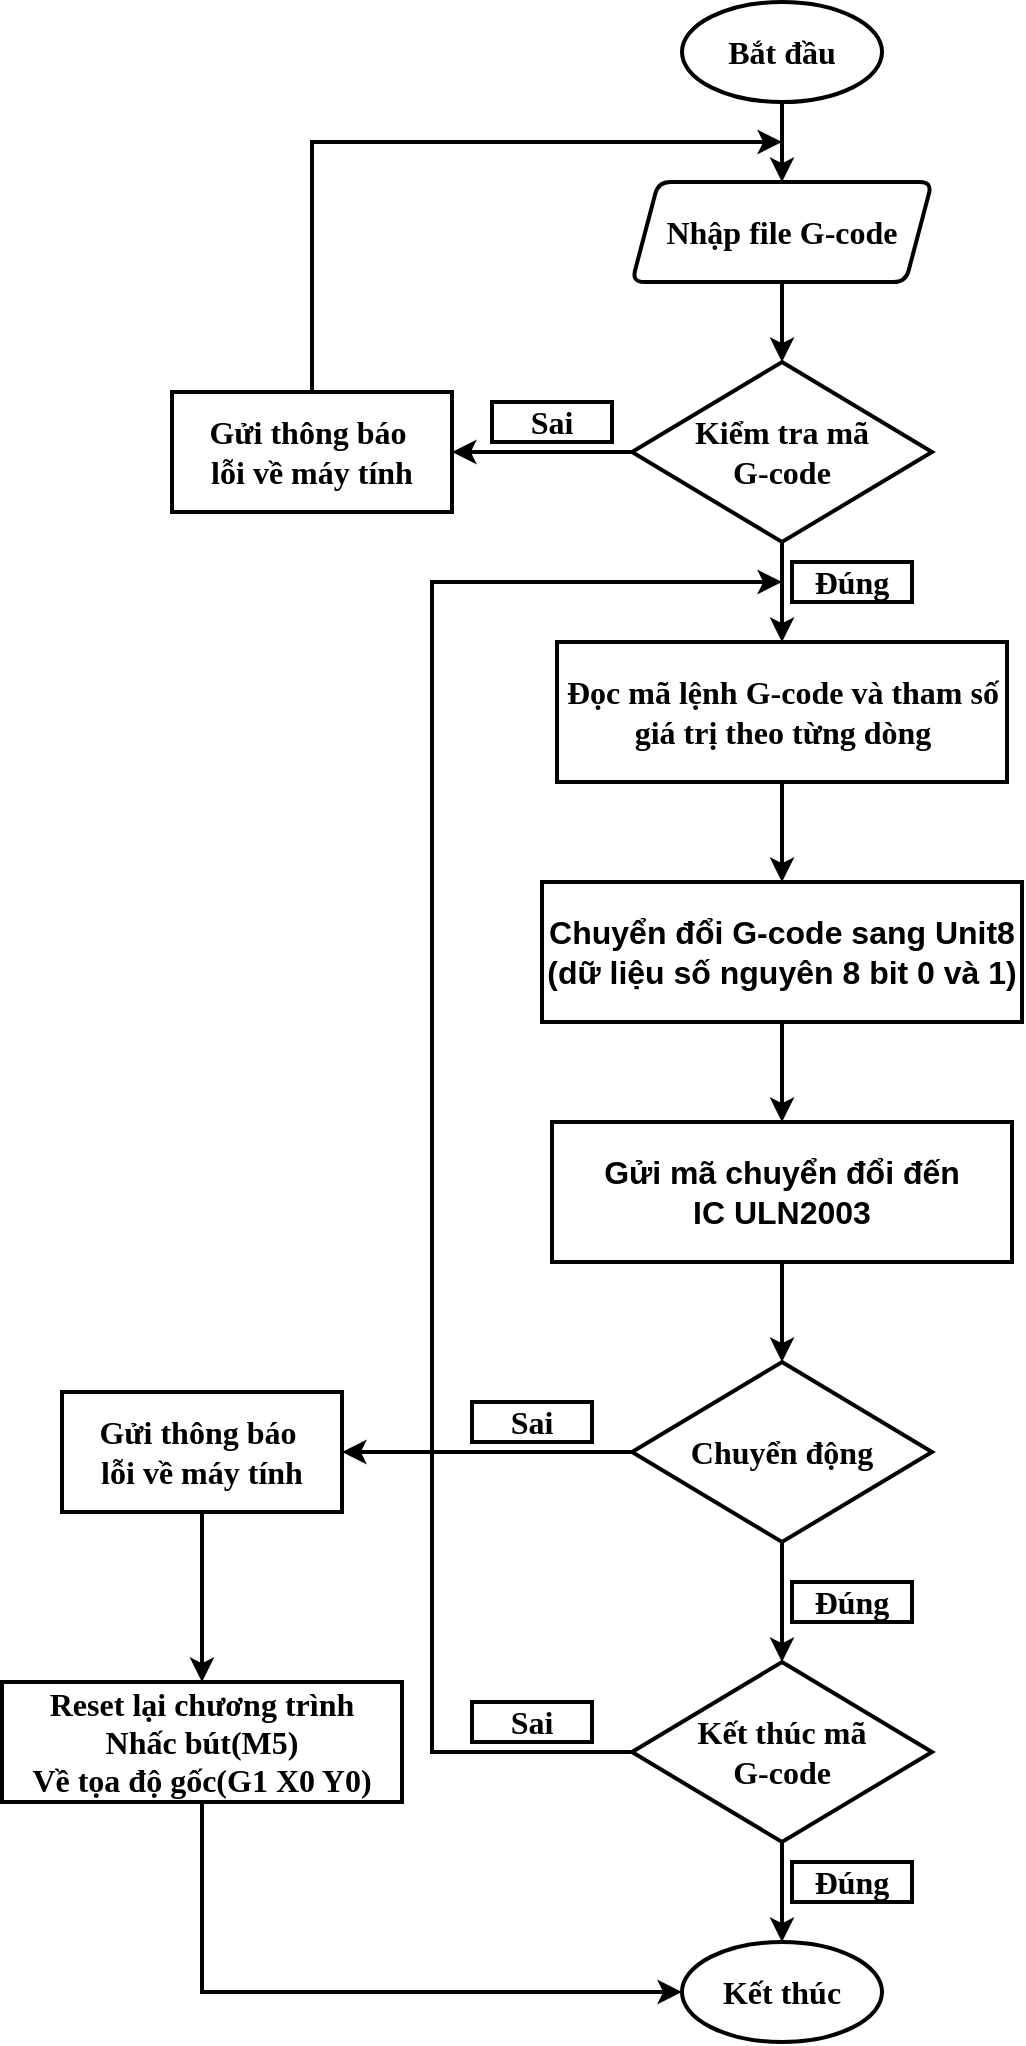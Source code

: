 <mxfile version="20.0.3" type="device"><diagram id="yVpE-I47BxNcSZWP8JKQ" name="Page-1"><mxGraphModel dx="2007" dy="1761" grid="1" gridSize="10" guides="1" tooltips="1" connect="1" arrows="1" fold="1" page="1" pageScale="1" pageWidth="850" pageHeight="1100" math="0" shadow="0"><root><mxCell id="0"/><mxCell id="1" parent="0"/><mxCell id="rMIhNN1YJFxJ-LEvgFmm-1" value="&lt;font style=&quot;font-size: 16px;&quot; face=&quot;Times New Roman&quot;&gt;&lt;b&gt;Bắt đầu&lt;/b&gt;&lt;/font&gt;" style="strokeWidth=2;html=1;shape=mxgraph.flowchart.start_1;whiteSpace=wrap;" parent="1" vertex="1"><mxGeometry x="5" y="-1010" width="100" height="50" as="geometry"/></mxCell><mxCell id="rMIhNN1YJFxJ-LEvgFmm-2" value="&lt;b&gt;Nhập file G-code&lt;/b&gt;" style="shape=parallelogram;html=1;strokeWidth=2;perimeter=parallelogramPerimeter;whiteSpace=wrap;rounded=1;arcSize=12;size=0.088;fontFamily=Times New Roman;fontSize=16;" parent="1" vertex="1"><mxGeometry x="-20" y="-920" width="150" height="50" as="geometry"/></mxCell><mxCell id="rMIhNN1YJFxJ-LEvgFmm-3" value="&lt;b&gt;Đọc mã lệnh G-code và tham số giá trị theo từng dòng&lt;/b&gt;" style="rounded=1;whiteSpace=wrap;html=1;absoluteArcSize=1;arcSize=0;strokeWidth=2;fontFamily=Times New Roman;fontSize=16;" parent="1" vertex="1"><mxGeometry x="-57.5" y="-690" width="225" height="70" as="geometry"/></mxCell><mxCell id="rMIhNN1YJFxJ-LEvgFmm-20" value="" style="endArrow=classic;html=1;rounded=0;fontFamily=Times New Roman;fontSize=16;exitX=0.5;exitY=1;exitDx=0;exitDy=0;exitPerimeter=0;entryX=0.5;entryY=0;entryDx=0;entryDy=0;strokeWidth=2;" parent="1" source="rMIhNN1YJFxJ-LEvgFmm-1" target="rMIhNN1YJFxJ-LEvgFmm-2" edge="1"><mxGeometry width="50" height="50" relative="1" as="geometry"><mxPoint x="35" y="-820" as="sourcePoint"/><mxPoint x="85" y="-870" as="targetPoint"/></mxGeometry></mxCell><mxCell id="bopmP3aB23xJkBOUzR_m-1" value="&lt;b style=&quot;&quot;&gt;Kiểm tra mã &lt;br&gt;G-code&lt;br&gt;&lt;/b&gt;" style="rhombus;whiteSpace=wrap;html=1;fontFamily=Times New Roman;fontSize=16;strokeWidth=2;" parent="1" vertex="1"><mxGeometry x="-20" y="-830" width="150" height="90" as="geometry"/></mxCell><mxCell id="bopmP3aB23xJkBOUzR_m-2" value="" style="endArrow=classic;html=1;rounded=0;fontFamily=Times New Roman;fontSize=16;strokeWidth=2;exitX=0.5;exitY=1;exitDx=0;exitDy=0;entryX=0.5;entryY=0;entryDx=0;entryDy=0;" parent="1" source="rMIhNN1YJFxJ-LEvgFmm-2" target="bopmP3aB23xJkBOUzR_m-1" edge="1"><mxGeometry width="50" height="50" relative="1" as="geometry"><mxPoint x="170" y="-750" as="sourcePoint"/><mxPoint x="220" y="-800" as="targetPoint"/></mxGeometry></mxCell><mxCell id="bopmP3aB23xJkBOUzR_m-4" value="&lt;b&gt;Sai&lt;/b&gt;" style="rounded=0;whiteSpace=wrap;html=1;fontFamily=Times New Roman;fontSize=16;strokeWidth=2;" parent="1" vertex="1"><mxGeometry x="-90" y="-810" width="60" height="20" as="geometry"/></mxCell><mxCell id="bopmP3aB23xJkBOUzR_m-5" value="&lt;b&gt;Gửi thông báo&amp;nbsp;&lt;br&gt;lỗi về máy tính&lt;/b&gt;" style="rounded=0;whiteSpace=wrap;html=1;fontFamily=Times New Roman;fontSize=16;strokeWidth=2;" parent="1" vertex="1"><mxGeometry x="-250" y="-815" width="140" height="60" as="geometry"/></mxCell><mxCell id="bopmP3aB23xJkBOUzR_m-6" value="" style="endArrow=classic;html=1;rounded=0;fontFamily=Times New Roman;fontSize=16;strokeWidth=2;exitX=0;exitY=0.5;exitDx=0;exitDy=0;entryX=1;entryY=0.5;entryDx=0;entryDy=0;" parent="1" source="bopmP3aB23xJkBOUzR_m-1" target="bopmP3aB23xJkBOUzR_m-5" edge="1"><mxGeometry width="50" height="50" relative="1" as="geometry"><mxPoint x="-80" y="-720" as="sourcePoint"/><mxPoint x="-30" y="-770" as="targetPoint"/></mxGeometry></mxCell><mxCell id="bopmP3aB23xJkBOUzR_m-7" value="" style="endArrow=classic;html=1;rounded=0;fontFamily=Times New Roman;fontSize=16;strokeWidth=2;exitX=0.5;exitY=0;exitDx=0;exitDy=0;" parent="1" source="bopmP3aB23xJkBOUzR_m-5" edge="1"><mxGeometry width="50" height="50" relative="1" as="geometry"><mxPoint x="-190" y="-820" as="sourcePoint"/><mxPoint x="55" y="-940" as="targetPoint"/><Array as="points"><mxPoint x="-180" y="-940"/></Array></mxGeometry></mxCell><mxCell id="bopmP3aB23xJkBOUzR_m-8" value="" style="endArrow=classic;html=1;rounded=0;fontFamily=Times New Roman;fontSize=16;strokeWidth=2;exitX=0.5;exitY=1;exitDx=0;exitDy=0;entryX=0.5;entryY=0;entryDx=0;entryDy=0;" parent="1" source="bopmP3aB23xJkBOUzR_m-1" target="rMIhNN1YJFxJ-LEvgFmm-3" edge="1"><mxGeometry width="50" height="50" relative="1" as="geometry"><mxPoint x="80" y="-740" as="sourcePoint"/><mxPoint x="130" y="-790" as="targetPoint"/></mxGeometry></mxCell><mxCell id="bopmP3aB23xJkBOUzR_m-9" value="&lt;b&gt;Đúng&lt;/b&gt;" style="rounded=0;whiteSpace=wrap;html=1;fontFamily=Times New Roman;fontSize=16;strokeWidth=2;" parent="1" vertex="1"><mxGeometry x="60" y="-730" width="60" height="20" as="geometry"/></mxCell><mxCell id="MrKtSvB0i2JDLtORozri-1" value="&lt;b&gt;&lt;font style=&quot;font-size: 16px;&quot;&gt;Chuyển đổi G-code sang Unit8&lt;br&gt;(dữ liệu số nguyên 8 bit 0 và 1)&lt;/font&gt;&lt;/b&gt;" style="rounded=0;whiteSpace=wrap;html=1;strokeWidth=2;" parent="1" vertex="1"><mxGeometry x="-65" y="-570" width="240" height="70" as="geometry"/></mxCell><mxCell id="MrKtSvB0i2JDLtORozri-2" value="" style="endArrow=classic;html=1;rounded=0;fontSize=16;exitX=0.5;exitY=1;exitDx=0;exitDy=0;entryX=0.5;entryY=0;entryDx=0;entryDy=0;strokeWidth=2;" parent="1" source="rMIhNN1YJFxJ-LEvgFmm-3" target="MrKtSvB0i2JDLtORozri-1" edge="1"><mxGeometry width="50" height="50" relative="1" as="geometry"><mxPoint x="10" y="-550" as="sourcePoint"/><mxPoint x="60" y="-600" as="targetPoint"/></mxGeometry></mxCell><mxCell id="MrKtSvB0i2JDLtORozri-3" value="&lt;b style=&quot;&quot;&gt;Chuyển động&lt;br&gt;&lt;/b&gt;" style="rhombus;whiteSpace=wrap;html=1;fontFamily=Times New Roman;fontSize=16;strokeWidth=2;" parent="1" vertex="1"><mxGeometry x="-20" y="-330" width="150" height="90" as="geometry"/></mxCell><mxCell id="MrKtSvB0i2JDLtORozri-4" value="&lt;span style=&quot;font-size: 16px;&quot;&gt;&lt;b&gt;Gửi mã chuyển đổi đến &lt;br&gt;IC ULN2003&lt;/b&gt;&lt;/span&gt;" style="rounded=0;whiteSpace=wrap;html=1;strokeWidth=2;" parent="1" vertex="1"><mxGeometry x="-60" y="-450" width="230" height="70" as="geometry"/></mxCell><mxCell id="MrKtSvB0i2JDLtORozri-5" value="" style="endArrow=classic;html=1;rounded=0;fontSize=16;strokeWidth=2;exitX=0.5;exitY=1;exitDx=0;exitDy=0;entryX=0.5;entryY=0;entryDx=0;entryDy=0;" parent="1" source="MrKtSvB0i2JDLtORozri-1" target="MrKtSvB0i2JDLtORozri-4" edge="1"><mxGeometry width="50" height="50" relative="1" as="geometry"><mxPoint x="110" y="-440" as="sourcePoint"/><mxPoint x="160" y="-490" as="targetPoint"/></mxGeometry></mxCell><mxCell id="MrKtSvB0i2JDLtORozri-6" value="" style="endArrow=classic;html=1;rounded=0;fontSize=16;strokeWidth=2;exitX=0.5;exitY=1;exitDx=0;exitDy=0;entryX=0.5;entryY=0;entryDx=0;entryDy=0;" parent="1" source="MrKtSvB0i2JDLtORozri-4" target="MrKtSvB0i2JDLtORozri-3" edge="1"><mxGeometry width="50" height="50" relative="1" as="geometry"><mxPoint x="110" y="-240" as="sourcePoint"/><mxPoint x="160" y="-290" as="targetPoint"/></mxGeometry></mxCell><mxCell id="MrKtSvB0i2JDLtORozri-8" value="&lt;b&gt;Kết thúc&lt;/b&gt;" style="strokeWidth=2;html=1;shape=mxgraph.flowchart.start_1;whiteSpace=wrap;fontFamily=Times New Roman;fontSize=16;" parent="1" vertex="1"><mxGeometry x="5" y="-40" width="100" height="50" as="geometry"/></mxCell><mxCell id="MrKtSvB0i2JDLtORozri-9" value="&lt;b&gt;Đúng&lt;/b&gt;" style="rounded=0;whiteSpace=wrap;html=1;fontFamily=Times New Roman;fontSize=16;strokeWidth=2;" parent="1" vertex="1"><mxGeometry x="60" y="-220" width="60" height="20" as="geometry"/></mxCell><mxCell id="MrKtSvB0i2JDLtORozri-10" value="&lt;b&gt;Sai&lt;/b&gt;" style="rounded=0;whiteSpace=wrap;html=1;fontFamily=Times New Roman;fontSize=16;strokeWidth=2;" parent="1" vertex="1"><mxGeometry x="-100" y="-310" width="60" height="20" as="geometry"/></mxCell><mxCell id="MrKtSvB0i2JDLtORozri-11" value="&lt;b style=&quot;&quot;&gt;Kết thúc mã&lt;br&gt;G-code&lt;br&gt;&lt;/b&gt;" style="rhombus;whiteSpace=wrap;html=1;fontFamily=Times New Roman;fontSize=16;strokeWidth=2;" parent="1" vertex="1"><mxGeometry x="-20" y="-180" width="150" height="90" as="geometry"/></mxCell><mxCell id="MrKtSvB0i2JDLtORozri-12" value="" style="endArrow=classic;html=1;rounded=0;fontSize=16;strokeWidth=2;exitX=0.5;exitY=1;exitDx=0;exitDy=0;entryX=0.5;entryY=0;entryDx=0;entryDy=0;entryPerimeter=0;" parent="1" source="MrKtSvB0i2JDLtORozri-11" target="MrKtSvB0i2JDLtORozri-8" edge="1"><mxGeometry width="50" height="50" relative="1" as="geometry"><mxPoint x="120" y="-160" as="sourcePoint"/><mxPoint x="170" y="-210" as="targetPoint"/></mxGeometry></mxCell><mxCell id="MrKtSvB0i2JDLtORozri-13" value="&lt;b&gt;Đúng&lt;/b&gt;" style="rounded=0;whiteSpace=wrap;html=1;fontFamily=Times New Roman;fontSize=16;strokeWidth=2;" parent="1" vertex="1"><mxGeometry x="60" y="-80" width="60" height="20" as="geometry"/></mxCell><mxCell id="MrKtSvB0i2JDLtORozri-14" value="&lt;b&gt;Sai&lt;/b&gt;" style="rounded=0;whiteSpace=wrap;html=1;fontFamily=Times New Roman;fontSize=16;strokeWidth=2;" parent="1" vertex="1"><mxGeometry x="-100" y="-160" width="60" height="20" as="geometry"/></mxCell><mxCell id="MrKtSvB0i2JDLtORozri-15" value="" style="endArrow=classic;html=1;rounded=0;fontSize=16;strokeWidth=2;exitX=0;exitY=0.5;exitDx=0;exitDy=0;" parent="1" source="MrKtSvB0i2JDLtORozri-11" edge="1"><mxGeometry width="50" height="50" relative="1" as="geometry"><mxPoint x="120" y="-160" as="sourcePoint"/><mxPoint x="55" y="-720" as="targetPoint"/><Array as="points"><mxPoint x="-120" y="-135"/><mxPoint x="-120" y="-720"/></Array></mxGeometry></mxCell><mxCell id="MrKtSvB0i2JDLtORozri-16" value="" style="endArrow=classic;html=1;rounded=0;fontSize=16;strokeWidth=2;exitX=0.5;exitY=1;exitDx=0;exitDy=0;entryX=0.5;entryY=0;entryDx=0;entryDy=0;" parent="1" source="MrKtSvB0i2JDLtORozri-3" target="MrKtSvB0i2JDLtORozri-11" edge="1"><mxGeometry width="50" height="50" relative="1" as="geometry"><mxPoint x="90" y="-130" as="sourcePoint"/><mxPoint x="140" y="-180" as="targetPoint"/></mxGeometry></mxCell><mxCell id="MrKtSvB0i2JDLtORozri-18" value="&lt;b&gt;Gửi thông báo&amp;nbsp;&lt;br&gt;lỗi về máy tính&lt;/b&gt;" style="rounded=0;whiteSpace=wrap;html=1;fontFamily=Times New Roman;fontSize=16;strokeWidth=2;" parent="1" vertex="1"><mxGeometry x="-305" y="-315" width="140" height="60" as="geometry"/></mxCell><mxCell id="MrKtSvB0i2JDLtORozri-19" value="" style="endArrow=classic;html=1;rounded=0;fontSize=16;strokeWidth=2;entryX=1;entryY=0.5;entryDx=0;entryDy=0;exitX=0;exitY=0.5;exitDx=0;exitDy=0;" parent="1" source="MrKtSvB0i2JDLtORozri-3" target="MrKtSvB0i2JDLtORozri-18" edge="1"><mxGeometry width="50" height="50" relative="1" as="geometry"><mxPoint x="-70" y="-350" as="sourcePoint"/><mxPoint x="-395" y="-315" as="targetPoint"/></mxGeometry></mxCell><mxCell id="MrKtSvB0i2JDLtORozri-21" value="&lt;b&gt;Reset lại chương trình&lt;br&gt;Nhấc bút(M5)&lt;br&gt;Về tọa độ gốc(G1 X0 Y0)&lt;br&gt;&lt;/b&gt;" style="rounded=0;whiteSpace=wrap;html=1;fontFamily=Times New Roman;fontSize=16;strokeWidth=2;" parent="1" vertex="1"><mxGeometry x="-335" y="-170" width="200" height="60" as="geometry"/></mxCell><mxCell id="MrKtSvB0i2JDLtORozri-22" value="" style="endArrow=classic;html=1;rounded=0;fontSize=16;strokeWidth=2;exitX=0.5;exitY=1;exitDx=0;exitDy=0;entryX=0.5;entryY=0;entryDx=0;entryDy=0;" parent="1" source="MrKtSvB0i2JDLtORozri-18" target="MrKtSvB0i2JDLtORozri-21" edge="1"><mxGeometry width="50" height="50" relative="1" as="geometry"><mxPoint x="270" y="-40" as="sourcePoint"/><mxPoint x="320" y="-90" as="targetPoint"/></mxGeometry></mxCell><mxCell id="MrKtSvB0i2JDLtORozri-23" value="" style="endArrow=classic;html=1;rounded=0;fontSize=16;strokeWidth=2;exitX=0.5;exitY=1;exitDx=0;exitDy=0;entryX=0;entryY=0.5;entryDx=0;entryDy=0;entryPerimeter=0;" parent="1" source="MrKtSvB0i2JDLtORozri-21" target="MrKtSvB0i2JDLtORozri-8" edge="1"><mxGeometry width="50" height="50" relative="1" as="geometry"><mxPoint x="-265" y="-45" as="sourcePoint"/><mxPoint x="-430" y="-20" as="targetPoint"/><Array as="points"><mxPoint x="-235" y="-15"/></Array></mxGeometry></mxCell></root></mxGraphModel></diagram></mxfile>